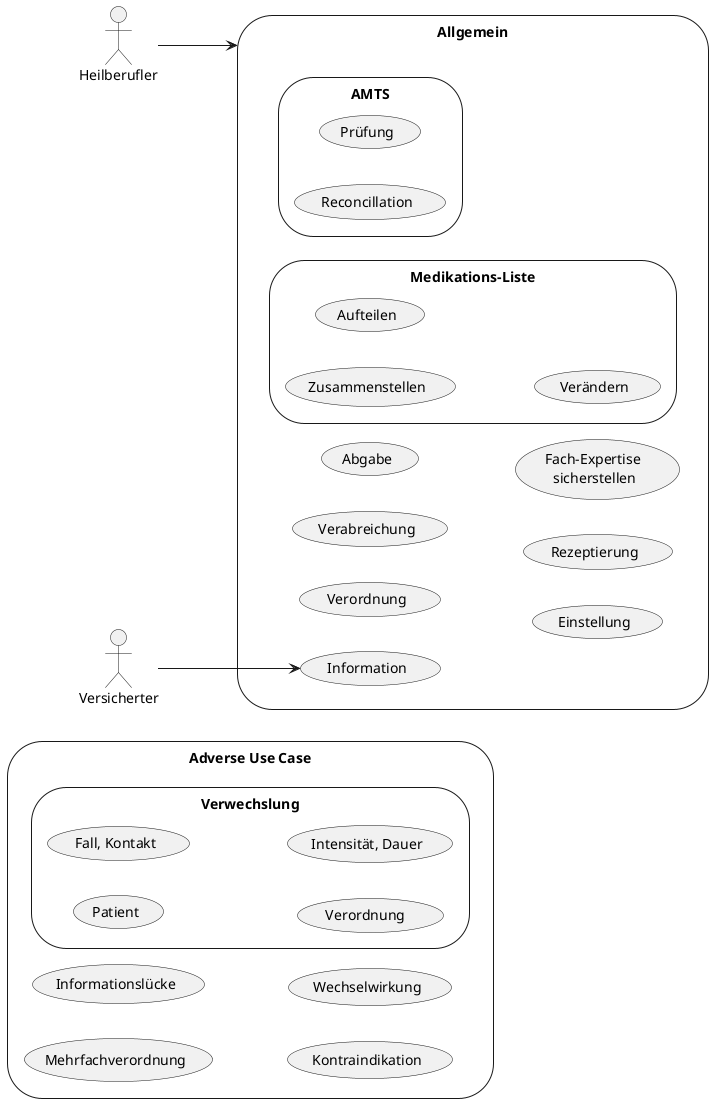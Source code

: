 '@startuml usecases
'usecase Medikation as "
'    = Medikation
'    
'    ___
'    Some text
'    === Neu-Verordnung
'    Other text
'    === Anpassung
'    Information
'    === Abgabe
'"
'@enduml

@startuml usecases
left to right direction
'skinparam packageStyle cloud
'skinparam linetype ortho

'actor :FHIR Repository: as DB << Application >>
actor :Heilberufler:
actor :Versicherter:
storage adverseUC as "Adverse Use Case" {
    storage (Verwechslung){
        (Patient)
        (Fall, Kontakt)
        (Verordnung )
        (Intensität, Dauer)
    }
    (Mehrfachverordnung)
    (Informationslücke)
    (Kontraindikation)
    (Wechselwirkung)
}

storage gnrlUC as "Allgemein" {
    (Information)
    (Verordnung)
    (Verabreichung)
    (Abgabe)
    (Einstellung)
    (Rezeptierung)
    (Fach-Expertise \nsicherstellen)
    storage (AMTS){
        (Prüfung)
        (Reconcillation)
    }
    storage (Medikations-Liste){
        (Zusammenstellen)
        (Aufteilen)
        (Verändern)
    }
}

Heilberufler --> gnrlUC
Versicherter --> Information

'fncts --> adverseUC : mitigates
'fncts --> gnrlUC : enables
@enduml